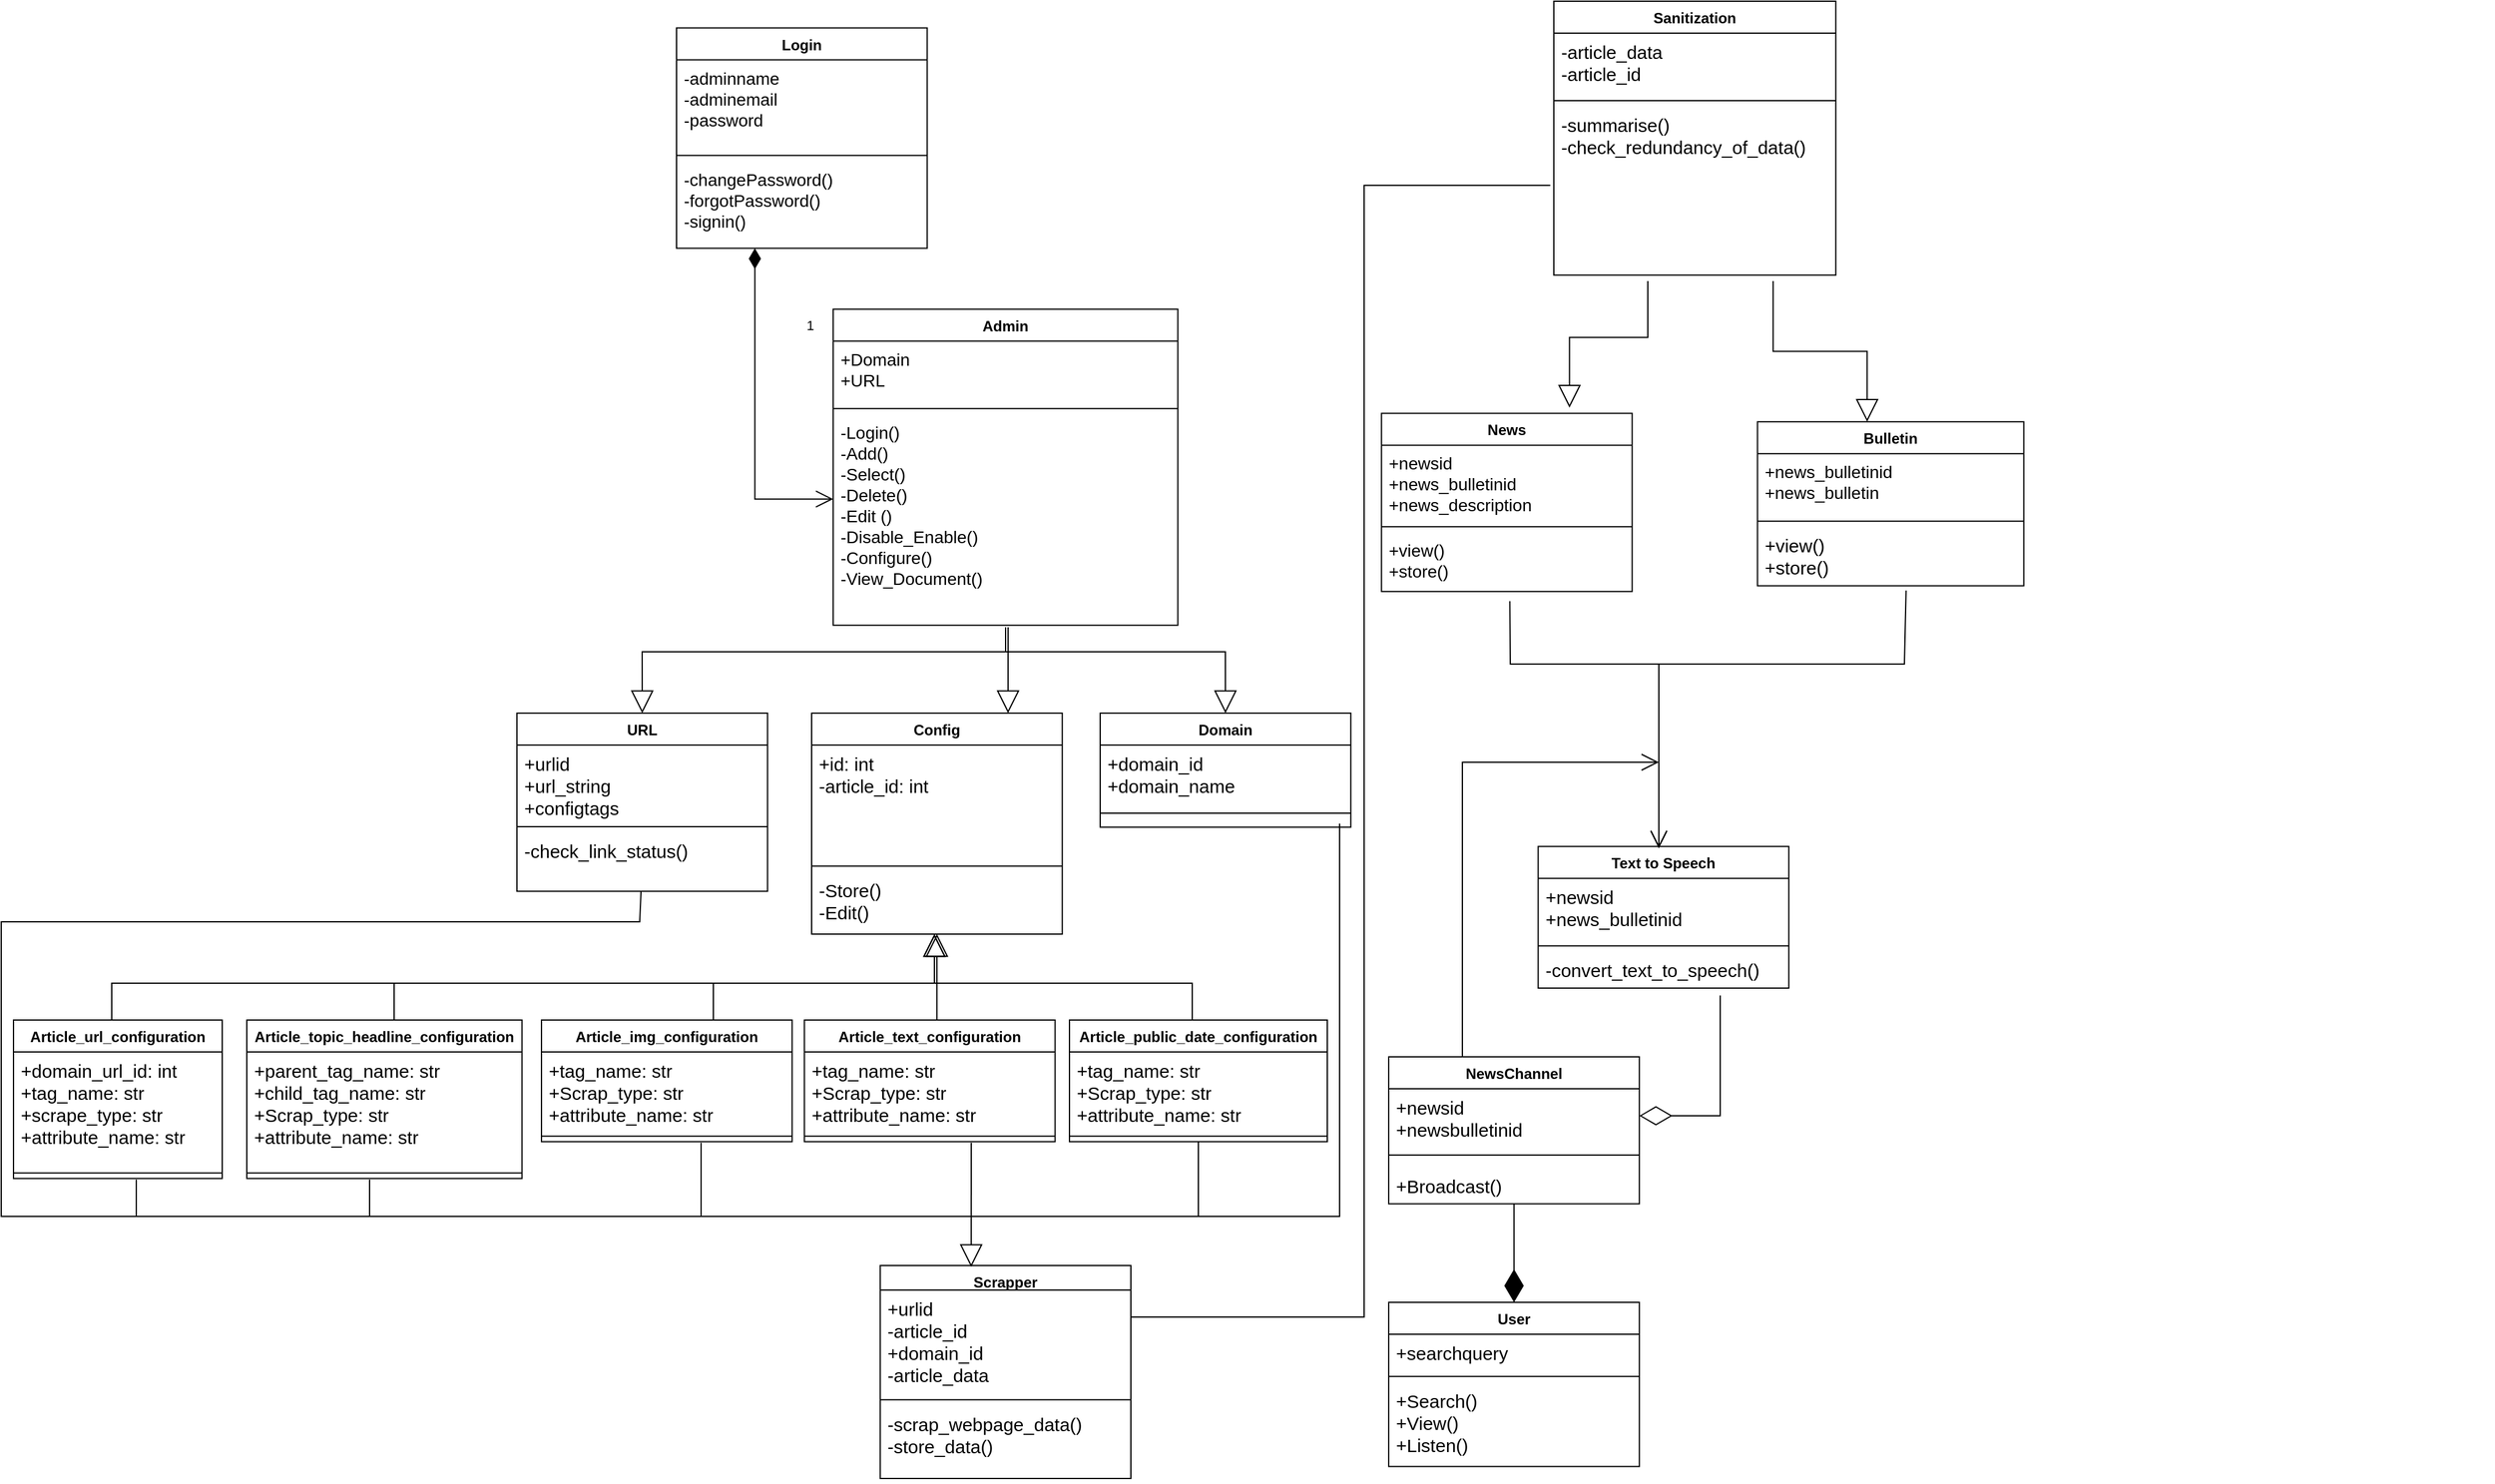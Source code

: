 <mxfile version="16.5.2" type="device" pages="2"><diagram id="SA_GbQfntyjEZErFgDgH" name="Page-1"><mxGraphModel dx="2334" dy="1785" grid="1" gridSize="10" guides="1" tooltips="1" connect="1" arrows="1" fold="1" page="1" pageScale="1" pageWidth="850" pageHeight="1100" math="0" shadow="0"><root><mxCell id="0"/><mxCell id="1" parent="0"/><mxCell id="CepR1fzLhmnUqG2hkPit-2" value="" style="group" parent="1" vertex="1" connectable="0"><mxGeometry x="80" y="-1060" width="1480" height="1193.695" as="geometry"/></mxCell><mxCell id="QA7pC-O9Zkgf1kDEUe0K-13" value="Text to Speech" style="swimlane;fontStyle=1;align=center;verticalAlign=top;childLayout=stackLayout;horizontal=1;startSize=26;horizontalStack=0;resizeParent=1;resizeParentMax=0;resizeLast=0;collapsible=1;marginBottom=0;" parent="CepR1fzLhmnUqG2hkPit-2" vertex="1"><mxGeometry x="701.724" y="688.576" width="204.138" height="115.366" as="geometry"><mxRectangle x="580" y="30" width="120" height="26" as="alternateBounds"/></mxGeometry></mxCell><mxCell id="CepR1fzLhmnUqG2hkPit-1" value="" style="group;fontSize=16;" parent="QA7pC-O9Zkgf1kDEUe0K-13" vertex="1" connectable="0"><mxGeometry y="26" width="204.138" height="89.366" as="geometry"/></mxCell><mxCell id="QA7pC-O9Zkgf1kDEUe0K-14" value="+newsid&#10;+news_bulletinid&#10;" style="text;strokeColor=none;fillColor=none;align=left;verticalAlign=top;spacingLeft=4;spacingRight=4;overflow=hidden;rotatable=0;points=[[0,0.5],[1,0.5]];portConstraint=eastwest;fontSize=15;" parent="CepR1fzLhmnUqG2hkPit-1" vertex="1"><mxGeometry width="204.138" height="50.412" as="geometry"/></mxCell><mxCell id="QA7pC-O9Zkgf1kDEUe0K-15" value="" style="line;strokeWidth=1;fillColor=none;align=left;verticalAlign=middle;spacingTop=-1;spacingLeft=3;spacingRight=3;rotatable=0;labelPosition=right;points=[];portConstraint=eastwest;" parent="CepR1fzLhmnUqG2hkPit-1" vertex="1"><mxGeometry y="50.412" width="204.138" height="9.166" as="geometry"/></mxCell><mxCell id="QA7pC-O9Zkgf1kDEUe0K-16" value="-convert_text_to_speech()" style="text;strokeColor=none;fillColor=none;align=left;verticalAlign=top;spacingLeft=4;spacingRight=4;overflow=hidden;rotatable=0;points=[[0,0.5],[1,0.5]];portConstraint=eastwest;fontSize=15;" parent="CepR1fzLhmnUqG2hkPit-1" vertex="1"><mxGeometry y="59.577" width="204.138" height="29.789" as="geometry"/></mxCell><mxCell id="QA7pC-O9Zkgf1kDEUe0K-22" value="Domain" style="swimlane;fontStyle=1;align=center;verticalAlign=top;childLayout=stackLayout;horizontal=1;startSize=26;horizontalStack=0;resizeParent=1;resizeParentMax=0;resizeLast=0;collapsible=1;marginBottom=0;" parent="CepR1fzLhmnUqG2hkPit-2" vertex="1"><mxGeometry x="345.004" y="580.0" width="204.14" height="92.914" as="geometry"><mxRectangle x="280" y="4" width="100" height="26" as="alternateBounds"/></mxGeometry></mxCell><mxCell id="QA7pC-O9Zkgf1kDEUe0K-23" value="+domain_id&#10;+domain_name" style="text;strokeColor=none;fillColor=none;align=left;verticalAlign=top;spacingLeft=4;spacingRight=4;overflow=hidden;rotatable=0;points=[[0,0.5],[1,0.5]];portConstraint=eastwest;fontSize=15;" parent="QA7pC-O9Zkgf1kDEUe0K-22" vertex="1"><mxGeometry y="26" width="204.14" height="44" as="geometry"/></mxCell><mxCell id="QA7pC-O9Zkgf1kDEUe0K-24" value="" style="line;strokeWidth=1;fillColor=none;align=left;verticalAlign=middle;spacingTop=-1;spacingLeft=3;spacingRight=3;rotatable=0;labelPosition=right;points=[];portConstraint=eastwest;" parent="QA7pC-O9Zkgf1kDEUe0K-22" vertex="1"><mxGeometry y="70" width="204.14" height="22.914" as="geometry"/></mxCell><mxCell id="QA7pC-O9Zkgf1kDEUe0K-26" value="URL" style="swimlane;fontStyle=1;align=center;verticalAlign=top;childLayout=stackLayout;horizontal=1;startSize=26;horizontalStack=0;resizeParent=1;resizeParentMax=0;resizeLast=0;collapsible=1;marginBottom=0;" parent="CepR1fzLhmnUqG2hkPit-2" vertex="1"><mxGeometry x="-129.996" y="580.005" width="204.138" height="145.155" as="geometry"><mxRectangle x="60" y="10" width="60" height="26" as="alternateBounds"/></mxGeometry></mxCell><mxCell id="QA7pC-O9Zkgf1kDEUe0K-27" value="+urlid&#10;+url_string&#10;+configtags" style="text;strokeColor=none;fillColor=none;align=left;verticalAlign=top;spacingLeft=4;spacingRight=4;overflow=hidden;rotatable=0;points=[[0,0.5],[1,0.5]];portConstraint=eastwest;fontSize=15;" parent="QA7pC-O9Zkgf1kDEUe0K-26" vertex="1"><mxGeometry y="26" width="204.138" height="61.869" as="geometry"/></mxCell><mxCell id="QA7pC-O9Zkgf1kDEUe0K-28" value="" style="line;strokeWidth=1;fillColor=none;align=left;verticalAlign=middle;spacingTop=-1;spacingLeft=3;spacingRight=3;rotatable=0;labelPosition=right;points=[];portConstraint=eastwest;" parent="QA7pC-O9Zkgf1kDEUe0K-26" vertex="1"><mxGeometry y="87.869" width="204.138" height="9.166" as="geometry"/></mxCell><mxCell id="QA7pC-O9Zkgf1kDEUe0K-29" value="-check_link_status()" style="text;strokeColor=none;fillColor=none;align=left;verticalAlign=top;spacingLeft=4;spacingRight=4;overflow=hidden;rotatable=0;points=[[0,0.5],[1,0.5]];portConstraint=eastwest;fontSize=15;" parent="QA7pC-O9Zkgf1kDEUe0K-26" vertex="1"><mxGeometry y="97.034" width="204.138" height="48.12" as="geometry"/></mxCell><mxCell id="QA7pC-O9Zkgf1kDEUe0K-51" value="News" style="swimlane;fontStyle=1;align=center;verticalAlign=top;childLayout=stackLayout;horizontal=1;startSize=26;horizontalStack=0;resizeParent=1;resizeParentMax=0;resizeLast=0;collapsible=1;marginBottom=0;" parent="CepR1fzLhmnUqG2hkPit-2" vertex="1"><mxGeometry x="574.138" y="335.695" width="204.138" height="145.155" as="geometry"><mxRectangle x="470" y="-226" width="60" height="26" as="alternateBounds"/></mxGeometry></mxCell><mxCell id="QA7pC-O9Zkgf1kDEUe0K-52" value="+newsid&#10;+news_bulletinid&#10;+news_description&#10;" style="text;strokeColor=none;fillColor=none;align=left;verticalAlign=top;spacingLeft=4;spacingRight=4;overflow=hidden;rotatable=0;points=[[0,0.5],[1,0.5]];portConstraint=eastwest;fontSize=14;" parent="QA7pC-O9Zkgf1kDEUe0K-51" vertex="1"><mxGeometry y="26" width="204.138" height="61.869" as="geometry"/></mxCell><mxCell id="QA7pC-O9Zkgf1kDEUe0K-53" value="" style="line;strokeWidth=1;fillColor=none;align=left;verticalAlign=middle;spacingTop=-1;spacingLeft=3;spacingRight=3;rotatable=0;labelPosition=right;points=[];portConstraint=eastwest;" parent="QA7pC-O9Zkgf1kDEUe0K-51" vertex="1"><mxGeometry y="87.869" width="204.138" height="9.166" as="geometry"/></mxCell><mxCell id="QA7pC-O9Zkgf1kDEUe0K-54" value="+view()&#10;+store()" style="text;strokeColor=none;fillColor=none;align=left;verticalAlign=top;spacingLeft=4;spacingRight=4;overflow=hidden;rotatable=0;points=[[0,0.5],[1,0.5]];portConstraint=eastwest;fontSize=14;" parent="QA7pC-O9Zkgf1kDEUe0K-51" vertex="1"><mxGeometry y="97.034" width="204.138" height="48.12" as="geometry"/></mxCell><mxCell id="QA7pC-O9Zkgf1kDEUe0K-55" value="Bulletin" style="swimlane;fontStyle=1;align=center;verticalAlign=top;childLayout=stackLayout;horizontal=1;startSize=26;horizontalStack=0;resizeParent=1;resizeParentMax=0;resizeLast=0;collapsible=1;marginBottom=0;" parent="CepR1fzLhmnUqG2hkPit-2" vertex="1"><mxGeometry x="880.345" y="342.57" width="216.897" height="133.697" as="geometry"><mxRectangle x="700" y="-240" width="80" height="26" as="alternateBounds"/></mxGeometry></mxCell><mxCell id="QA7pC-O9Zkgf1kDEUe0K-56" value="+news_bulletinid&#10;+news_bulletin" style="text;strokeColor=none;fillColor=none;align=left;verticalAlign=top;spacingLeft=4;spacingRight=4;overflow=hidden;rotatable=0;points=[[0,0.5],[1,0.5]];portConstraint=eastwest;fontSize=14;" parent="QA7pC-O9Zkgf1kDEUe0K-55" vertex="1"><mxGeometry y="26" width="216.897" height="50.412" as="geometry"/></mxCell><mxCell id="QA7pC-O9Zkgf1kDEUe0K-57" value="" style="line;strokeWidth=1;fillColor=none;align=left;verticalAlign=middle;spacingTop=-1;spacingLeft=3;spacingRight=3;rotatable=0;labelPosition=right;points=[];portConstraint=eastwest;" parent="QA7pC-O9Zkgf1kDEUe0K-55" vertex="1"><mxGeometry y="76.412" width="216.897" height="9.166" as="geometry"/></mxCell><mxCell id="QA7pC-O9Zkgf1kDEUe0K-58" value="+view()&#10;+store()" style="text;strokeColor=none;fillColor=none;align=left;verticalAlign=top;spacingLeft=4;spacingRight=4;overflow=hidden;rotatable=0;points=[[0,0.5],[1,0.5]];portConstraint=eastwest;fontSize=15;" parent="QA7pC-O9Zkgf1kDEUe0K-55" vertex="1"><mxGeometry y="85.577" width="216.897" height="48.12" as="geometry"/></mxCell><mxCell id="QA7pC-O9Zkgf1kDEUe0K-73" value="Login" style="swimlane;fontStyle=1;align=center;verticalAlign=top;childLayout=stackLayout;horizontal=1;startSize=26;horizontalStack=0;resizeParent=1;resizeParentMax=0;resizeLast=0;collapsible=1;marginBottom=0;" parent="CepR1fzLhmnUqG2hkPit-2" vertex="1"><mxGeometry y="21.769" width="204.138" height="179.526" as="geometry"><mxRectangle x="50" y="-360" width="70" height="26" as="alternateBounds"/></mxGeometry></mxCell><mxCell id="QA7pC-O9Zkgf1kDEUe0K-74" value="-adminname&#10;-adminemail&#10;-password" style="text;strokeColor=none;fillColor=none;align=left;verticalAlign=top;spacingLeft=4;spacingRight=4;overflow=hidden;rotatable=0;points=[[0,0.5],[1,0.5]];portConstraint=eastwest;fontSize=14;" parent="QA7pC-O9Zkgf1kDEUe0K-73" vertex="1"><mxGeometry y="26" width="204.138" height="73.326" as="geometry"/></mxCell><mxCell id="QA7pC-O9Zkgf1kDEUe0K-75" value="" style="line;strokeWidth=1;fillColor=none;align=left;verticalAlign=middle;spacingTop=-1;spacingLeft=3;spacingRight=3;rotatable=0;labelPosition=right;points=[];portConstraint=eastwest;" parent="QA7pC-O9Zkgf1kDEUe0K-73" vertex="1"><mxGeometry y="99.326" width="204.138" height="9.166" as="geometry"/></mxCell><mxCell id="QA7pC-O9Zkgf1kDEUe0K-76" value="-changePassword()&#10;-forgotPassword()&#10;-signin()" style="text;strokeColor=none;fillColor=none;align=left;verticalAlign=top;spacingLeft=4;spacingRight=4;overflow=hidden;rotatable=0;points=[[0,0.5],[1,0.5]];portConstraint=eastwest;fontSize=14;" parent="QA7pC-O9Zkgf1kDEUe0K-73" vertex="1"><mxGeometry y="108.492" width="204.138" height="71.034" as="geometry"/></mxCell><mxCell id="QA7pC-O9Zkgf1kDEUe0K-87" value="Sanitization" style="swimlane;fontStyle=1;align=center;verticalAlign=top;childLayout=stackLayout;horizontal=1;startSize=26;horizontalStack=0;resizeParent=1;resizeParentMax=0;resizeLast=0;collapsible=1;marginBottom=0;" parent="CepR1fzLhmnUqG2hkPit-2" vertex="1"><mxGeometry x="714.483" width="229.655" height="223.063" as="geometry"/></mxCell><mxCell id="QA7pC-O9Zkgf1kDEUe0K-88" value="-article_data&#10;-article_id" style="text;strokeColor=none;fillColor=none;align=left;verticalAlign=top;spacingLeft=4;spacingRight=4;overflow=hidden;rotatable=0;points=[[0,0.5],[1,0.5]];portConstraint=eastwest;fontSize=15;" parent="QA7pC-O9Zkgf1kDEUe0K-87" vertex="1"><mxGeometry y="26" width="229.655" height="50.412" as="geometry"/></mxCell><mxCell id="QA7pC-O9Zkgf1kDEUe0K-89" value="" style="line;strokeWidth=1;fillColor=none;align=left;verticalAlign=middle;spacingTop=-1;spacingLeft=3;spacingRight=3;rotatable=0;labelPosition=right;points=[];portConstraint=eastwest;" parent="QA7pC-O9Zkgf1kDEUe0K-87" vertex="1"><mxGeometry y="76.412" width="229.655" height="9.166" as="geometry"/></mxCell><mxCell id="QA7pC-O9Zkgf1kDEUe0K-90" value="-summarise()&#10;-check_redundancy_of_data()&#10;&#10;" style="text;strokeColor=none;fillColor=none;align=left;verticalAlign=top;spacingLeft=4;spacingRight=4;overflow=hidden;rotatable=0;points=[[0,0.5],[1,0.5]];portConstraint=eastwest;fontSize=15;" parent="QA7pC-O9Zkgf1kDEUe0K-87" vertex="1"><mxGeometry y="85.577" width="229.655" height="137.486" as="geometry"/></mxCell><mxCell id="QA7pC-O9Zkgf1kDEUe0K-92" value="Admin" style="swimlane;fontStyle=1;align=center;verticalAlign=top;childLayout=stackLayout;horizontal=1;startSize=26;horizontalStack=0;resizeParent=1;resizeParentMax=0;resizeLast=0;collapsible=1;marginBottom=0;" parent="CepR1fzLhmnUqG2hkPit-2" vertex="1"><mxGeometry x="127.586" y="250.912" width="280.69" height="257.435" as="geometry"><mxRectangle x="170" y="-280" width="70" height="26" as="alternateBounds"/></mxGeometry></mxCell><mxCell id="QA7pC-O9Zkgf1kDEUe0K-93" value="+Domain&#10;+URL" style="text;strokeColor=none;fillColor=none;align=left;verticalAlign=top;spacingLeft=4;spacingRight=4;overflow=hidden;rotatable=0;points=[[0,0.5],[1,0.5]];portConstraint=eastwest;fontSize=14;" parent="QA7pC-O9Zkgf1kDEUe0K-92" vertex="1"><mxGeometry y="26" width="280.69" height="50.412" as="geometry"/></mxCell><mxCell id="QA7pC-O9Zkgf1kDEUe0K-94" value="" style="line;strokeWidth=1;fillColor=none;align=left;verticalAlign=middle;spacingTop=-1;spacingLeft=3;spacingRight=3;rotatable=0;labelPosition=right;points=[];portConstraint=eastwest;" parent="QA7pC-O9Zkgf1kDEUe0K-92" vertex="1"><mxGeometry y="76.412" width="280.69" height="9.166" as="geometry"/></mxCell><mxCell id="QA7pC-O9Zkgf1kDEUe0K-95" value="-Login()&#10;-Add()&#10;-Select()&#10;-Delete()&#10;-Edit ()&#10;-Disable_Enable()&#10;-Configure()&#10;-View_Document()&#10;&#10;" style="text;strokeColor=none;fillColor=none;align=left;verticalAlign=top;spacingLeft=4;spacingRight=4;overflow=hidden;rotatable=0;points=[[0,0.5],[1,0.5]];portConstraint=eastwest;fontSize=14;" parent="QA7pC-O9Zkgf1kDEUe0K-92" vertex="1"><mxGeometry y="85.577" width="280.69" height="171.858" as="geometry"/></mxCell><mxCell id="QA7pC-O9Zkgf1kDEUe0K-96" value="1" style="endArrow=open;html=1;endSize=12;startArrow=diamondThin;startSize=14;startFill=1;edgeStyle=orthogonalEdgeStyle;align=left;verticalAlign=bottom;rounded=0;" parent="CepR1fzLhmnUqG2hkPit-2" source="QA7pC-O9Zkgf1kDEUe0K-76" target="QA7pC-O9Zkgf1kDEUe0K-95" edge="1"><mxGeometry x="-0.467" y="40" relative="1" as="geometry"><mxPoint x="25.517" y="239.455" as="sourcePoint"/><mxPoint x="229.655" y="239.455" as="targetPoint"/><Array as="points"><mxPoint x="63.793" y="405.584"/></Array><mxPoint as="offset"/></mxGeometry></mxCell><mxCell id="QA7pC-O9Zkgf1kDEUe0K-101" value="" style="endArrow=block;endSize=16;endFill=0;html=1;rounded=0;" parent="CepR1fzLhmnUqG2hkPit-2" target="QA7pC-O9Zkgf1kDEUe0K-22" edge="1"><mxGeometry width="160" relative="1" as="geometry"><mxPoint x="268" y="510" as="sourcePoint"/><mxPoint x="382.759" y="594.627" as="targetPoint"/><Array as="points"><mxPoint x="268" y="530"/><mxPoint x="447" y="530"/></Array></mxGeometry></mxCell><mxCell id="QA7pC-O9Zkgf1kDEUe0K-102" value="" style="endArrow=block;endSize=16;endFill=0;html=1;rounded=0;entryX=0.5;entryY=0;entryDx=0;entryDy=0;" parent="CepR1fzLhmnUqG2hkPit-2" target="QA7pC-O9Zkgf1kDEUe0K-26" edge="1"><mxGeometry x="0.256" y="-16" width="160" relative="1" as="geometry"><mxPoint x="268" y="510" as="sourcePoint"/><mxPoint x="153.103" y="560.256" as="targetPoint"/><mxPoint as="offset"/><Array as="points"><mxPoint x="268" y="530"/><mxPoint x="-28" y="530"/></Array></mxGeometry></mxCell><mxCell id="QA7pC-O9Zkgf1kDEUe0K-112" value="" style="endArrow=block;endSize=16;endFill=0;html=1;rounded=0;" parent="CepR1fzLhmnUqG2hkPit-2" edge="1"><mxGeometry x="-0.632" y="-68" width="160" relative="1" as="geometry"><mxPoint x="893.103" y="227.998" as="sourcePoint"/><mxPoint x="969.655" y="342.57" as="targetPoint"/><Array as="points"><mxPoint x="893.103" y="285.284"/><mxPoint x="969.655" y="285.284"/></Array><mxPoint as="offset"/></mxGeometry></mxCell><mxCell id="QA7pC-O9Zkgf1kDEUe0K-114" value="" style="endArrow=block;endSize=16;endFill=0;html=1;rounded=0;" parent="CepR1fzLhmnUqG2hkPit-2" edge="1"><mxGeometry x="-0.632" y="-68" width="160" relative="1" as="geometry"><mxPoint x="791.034" y="227.998" as="sourcePoint"/><mxPoint x="727.241" y="331.112" as="targetPoint"/><Array as="points"><mxPoint x="791.034" y="273.826"/><mxPoint x="727.241" y="273.826"/></Array><mxPoint as="offset"/></mxGeometry></mxCell><mxCell id="QA7pC-O9Zkgf1kDEUe0K-130" value="" style="endArrow=none;html=1;edgeStyle=orthogonalEdgeStyle;rounded=0;exitX=1;exitY=0.5;exitDx=0;exitDy=0;" parent="CepR1fzLhmnUqG2hkPit-2" source="QA7pC-O9Zkgf1kDEUe0K-64" edge="1"><mxGeometry relative="1" as="geometry"><mxPoint x="424.13" y="1118.43" as="sourcePoint"/><mxPoint x="711.613" y="149.996" as="targetPoint"/><Array as="points"><mxPoint x="560" y="1072"/><mxPoint x="560" y="150"/></Array></mxGeometry></mxCell><mxCell id="QA7pC-O9Zkgf1kDEUe0K-63" value="Scrapper" style="swimlane;fontStyle=1;align=center;verticalAlign=top;childLayout=stackLayout;horizontal=1;startSize=20;horizontalStack=0;resizeParent=1;resizeParentMax=0;resizeLast=0;collapsible=1;marginBottom=0;" parent="CepR1fzLhmnUqG2hkPit-2" vertex="1"><mxGeometry x="165.867" y="1029.999" width="204.138" height="173.526" as="geometry"><mxRectangle x="260" y="-360" width="80" height="26" as="alternateBounds"/></mxGeometry></mxCell><mxCell id="QA7pC-O9Zkgf1kDEUe0K-64" value="+urlid&#10;-article_id&#10;+domain_id&#10;-article_data" style="text;strokeColor=none;fillColor=none;align=left;verticalAlign=top;spacingLeft=4;spacingRight=4;overflow=hidden;rotatable=0;points=[[0,0.5],[1,0.5]];portConstraint=eastwest;fontSize=15;" parent="QA7pC-O9Zkgf1kDEUe0K-63" vertex="1"><mxGeometry y="20" width="204.138" height="84.783" as="geometry"/></mxCell><mxCell id="QA7pC-O9Zkgf1kDEUe0K-65" value="" style="line;strokeWidth=1;fillColor=none;align=left;verticalAlign=middle;spacingTop=-1;spacingLeft=3;spacingRight=3;rotatable=0;labelPosition=right;points=[];portConstraint=eastwest;" parent="QA7pC-O9Zkgf1kDEUe0K-63" vertex="1"><mxGeometry y="104.783" width="204.138" height="9.166" as="geometry"/></mxCell><mxCell id="QA7pC-O9Zkgf1kDEUe0K-66" value="-scrap_webpage_data()&#10;-store_data()" style="text;strokeColor=none;fillColor=none;align=left;verticalAlign=top;spacingLeft=4;spacingRight=4;overflow=hidden;rotatable=0;points=[[0,0.5],[1,0.5]];portConstraint=eastwest;fontSize=15;" parent="QA7pC-O9Zkgf1kDEUe0K-63" vertex="1"><mxGeometry y="113.949" width="204.138" height="59.577" as="geometry"/></mxCell><mxCell id="-rmAFJYwkGATqmvtNfsr-1" value="NewsChannel" style="swimlane;fontStyle=1;align=center;verticalAlign=top;childLayout=stackLayout;horizontal=1;startSize=26;horizontalStack=0;resizeParent=1;resizeParentMax=0;resizeLast=0;collapsible=1;marginBottom=0;" parent="CepR1fzLhmnUqG2hkPit-2" vertex="1"><mxGeometry x="580" y="860" width="204.14" height="119.789" as="geometry"><mxRectangle x="280" y="4" width="100" height="26" as="alternateBounds"/></mxGeometry></mxCell><mxCell id="-rmAFJYwkGATqmvtNfsr-2" value="+newsid&#10;+newsbulletinid" style="text;strokeColor=none;fillColor=none;align=left;verticalAlign=top;spacingLeft=4;spacingRight=4;overflow=hidden;rotatable=0;points=[[0,0.5],[1,0.5]];portConstraint=eastwest;fontSize=15;" parent="-rmAFJYwkGATqmvtNfsr-1" vertex="1"><mxGeometry y="26" width="204.14" height="44" as="geometry"/></mxCell><mxCell id="-rmAFJYwkGATqmvtNfsr-3" value="" style="line;strokeWidth=1;fillColor=none;align=left;verticalAlign=middle;spacingTop=-1;spacingLeft=3;spacingRight=3;rotatable=0;labelPosition=right;points=[];portConstraint=eastwest;" parent="-rmAFJYwkGATqmvtNfsr-1" vertex="1"><mxGeometry y="70" width="204.14" height="20" as="geometry"/></mxCell><mxCell id="QA7pC-O9Zkgf1kDEUe0K-37" value="+Broadcast()" style="text;strokeColor=none;fillColor=none;align=left;verticalAlign=top;spacingLeft=4;spacingRight=4;overflow=hidden;rotatable=0;points=[[0,0.5],[1,0.5]];portConstraint=eastwest;fontSize=15;" parent="-rmAFJYwkGATqmvtNfsr-1" vertex="1"><mxGeometry y="90" width="204.14" height="29.789" as="geometry"/></mxCell><mxCell id="QA7pC-O9Zkgf1kDEUe0K-30" value="User" style="swimlane;fontStyle=1;align=center;verticalAlign=top;childLayout=stackLayout;horizontal=1;startSize=26;horizontalStack=0;resizeParent=1;resizeParentMax=0;resizeLast=0;collapsible=1;marginBottom=0;" parent="CepR1fzLhmnUqG2hkPit-2" vertex="1"><mxGeometry x="580.005" y="1059.998" width="204.138" height="133.697" as="geometry"><mxRectangle x="520" y="266" width="60" height="26" as="alternateBounds"/></mxGeometry></mxCell><mxCell id="QA7pC-O9Zkgf1kDEUe0K-31" value="+searchquery" style="text;strokeColor=none;fillColor=none;align=left;verticalAlign=top;spacingLeft=4;spacingRight=4;overflow=hidden;rotatable=0;points=[[0,0.5],[1,0.5]];portConstraint=eastwest;fontSize=15;" parent="QA7pC-O9Zkgf1kDEUe0K-30" vertex="1"><mxGeometry y="26" width="204.138" height="29.789" as="geometry"/></mxCell><mxCell id="QA7pC-O9Zkgf1kDEUe0K-32" value="" style="line;strokeWidth=1;fillColor=none;align=left;verticalAlign=middle;spacingTop=-1;spacingLeft=3;spacingRight=3;rotatable=0;labelPosition=right;points=[];portConstraint=eastwest;" parent="QA7pC-O9Zkgf1kDEUe0K-30" vertex="1"><mxGeometry y="55.789" width="204.138" height="9.166" as="geometry"/></mxCell><mxCell id="QA7pC-O9Zkgf1kDEUe0K-33" value="+Search()&#10;+View()&#10;+Listen()" style="text;strokeColor=none;fillColor=none;align=left;verticalAlign=top;spacingLeft=4;spacingRight=4;overflow=hidden;rotatable=0;points=[[0,0.5],[1,0.5]];portConstraint=eastwest;fontSize=15;" parent="QA7pC-O9Zkgf1kDEUe0K-30" vertex="1"><mxGeometry y="64.954" width="204.138" height="68.743" as="geometry"/></mxCell><mxCell id="aP6Zohs5I6QourNSKtaQ-1" value="" style="endArrow=diamondThin;endFill=1;endSize=24;html=1;rounded=0;entryX=0.5;entryY=0;entryDx=0;entryDy=0;" parent="CepR1fzLhmnUqG2hkPit-2" source="QA7pC-O9Zkgf1kDEUe0K-37" target="QA7pC-O9Zkgf1kDEUe0K-30" edge="1"><mxGeometry width="160" relative="1" as="geometry"><mxPoint x="520" y="930" as="sourcePoint"/><mxPoint x="680" y="930" as="targetPoint"/></mxGeometry></mxCell><mxCell id="aP6Zohs5I6QourNSKtaQ-2" value="" style="endArrow=diamondThin;endFill=0;endSize=24;html=1;rounded=0;entryX=1;entryY=0.5;entryDx=0;entryDy=0;" parent="CepR1fzLhmnUqG2hkPit-2" target="-rmAFJYwkGATqmvtNfsr-2" edge="1"><mxGeometry width="160" relative="1" as="geometry"><mxPoint x="850" y="810" as="sourcePoint"/><mxPoint x="1010" y="850" as="targetPoint"/><Array as="points"><mxPoint x="850" y="908"/></Array></mxGeometry></mxCell><mxCell id="aP6Zohs5I6QourNSKtaQ-6" value="" style="endArrow=open;endFill=1;endSize=12;html=1;rounded=0;exitX=0.512;exitY=1.163;exitDx=0;exitDy=0;exitPerimeter=0;" parent="CepR1fzLhmnUqG2hkPit-2" source="QA7pC-O9Zkgf1kDEUe0K-54" edge="1"><mxGeometry width="160" relative="1" as="geometry"><mxPoint x="650" y="510" as="sourcePoint"/><mxPoint x="800" y="690" as="targetPoint"/><Array as="points"><mxPoint x="679" y="540"/><mxPoint x="800" y="540"/></Array></mxGeometry></mxCell><mxCell id="aP6Zohs5I6QourNSKtaQ-7" value="" style="endArrow=open;endFill=1;endSize=12;html=1;rounded=0;exitX=0.558;exitY=1.081;exitDx=0;exitDy=0;exitPerimeter=0;" parent="CepR1fzLhmnUqG2hkPit-2" source="QA7pC-O9Zkgf1kDEUe0K-58" edge="1"><mxGeometry width="160" relative="1" as="geometry"><mxPoint x="970" y="508.35" as="sourcePoint"/><mxPoint x="800" y="690" as="targetPoint"/><Array as="points"><mxPoint x="1000" y="540"/><mxPoint x="800" y="540"/></Array></mxGeometry></mxCell><mxCell id="LprRkWWPVbAuRnueznoc-1" value="Config" style="swimlane;fontStyle=1;align=center;verticalAlign=top;childLayout=stackLayout;horizontal=1;startSize=26;horizontalStack=0;resizeParent=1;resizeParentMax=0;resizeLast=0;collapsible=1;marginBottom=0;" parent="CepR1fzLhmnUqG2hkPit-2" vertex="1"><mxGeometry x="110.004" y="580.005" width="204.14" height="179.996" as="geometry"><mxRectangle x="60" y="10" width="60" height="26" as="alternateBounds"/></mxGeometry></mxCell><mxCell id="LprRkWWPVbAuRnueznoc-2" value="+id: int&#10;-article_id: int&#10;" style="text;strokeColor=none;fillColor=none;align=left;verticalAlign=top;spacingLeft=4;spacingRight=4;overflow=hidden;rotatable=0;points=[[0,0.5],[1,0.5]];portConstraint=eastwest;fontSize=15;" parent="LprRkWWPVbAuRnueznoc-1" vertex="1"><mxGeometry y="26" width="204.14" height="94" as="geometry"/></mxCell><mxCell id="LprRkWWPVbAuRnueznoc-3" value="" style="line;strokeWidth=1;fillColor=none;align=left;verticalAlign=middle;spacingTop=-1;spacingLeft=3;spacingRight=3;rotatable=0;labelPosition=right;points=[];portConstraint=eastwest;" parent="LprRkWWPVbAuRnueznoc-1" vertex="1"><mxGeometry y="120" width="204.14" height="9.166" as="geometry"/></mxCell><mxCell id="LprRkWWPVbAuRnueznoc-4" value="-Store()&#10;-Edit()" style="text;strokeColor=none;fillColor=none;align=left;verticalAlign=top;spacingLeft=4;spacingRight=4;overflow=hidden;rotatable=0;points=[[0,0.5],[1,0.5]];portConstraint=eastwest;fontSize=15;" parent="LprRkWWPVbAuRnueznoc-1" vertex="1"><mxGeometry y="129.166" width="204.14" height="50.83" as="geometry"/></mxCell><mxCell id="LprRkWWPVbAuRnueznoc-6" value="" style="endArrow=block;endSize=16;endFill=0;html=1;rounded=0;" parent="CepR1fzLhmnUqG2hkPit-2" edge="1"><mxGeometry x="0.256" y="-16" width="160" relative="1" as="geometry"><mxPoint x="270" y="510" as="sourcePoint"/><mxPoint x="270" y="580" as="targetPoint"/><mxPoint as="offset"/><Array as="points"/></mxGeometry></mxCell><mxCell id="LprRkWWPVbAuRnueznoc-16" value="" style="endArrow=block;endSize=16;endFill=0;html=1;rounded=0;exitX=0.5;exitY=0;exitDx=0;exitDy=0;" parent="CepR1fzLhmnUqG2hkPit-2" target="LprRkWWPVbAuRnueznoc-4" edge="1"><mxGeometry x="0.256" y="-16" width="160" relative="1" as="geometry"><mxPoint x="212.07" y="830" as="sourcePoint"/><mxPoint x="170" y="970" as="targetPoint"/><mxPoint as="offset"/><Array as="points"/></mxGeometry></mxCell><mxCell id="LprRkWWPVbAuRnueznoc-24" value="" style="endArrow=block;endSize=16;endFill=0;html=1;rounded=0;entryX=0.363;entryY=0.007;entryDx=0;entryDy=0;entryPerimeter=0;" parent="CepR1fzLhmnUqG2hkPit-2" target="QA7pC-O9Zkgf1kDEUe0K-63" edge="1"><mxGeometry x="0.256" y="-16" width="160" relative="1" as="geometry"><mxPoint x="240" y="930" as="sourcePoint"/><mxPoint x="240" y="1010" as="targetPoint"/><mxPoint as="offset"/><Array as="points"/></mxGeometry></mxCell><mxCell id="LprRkWWPVbAuRnueznoc-23" value="" style="endArrow=none;html=1;rounded=0;fontSize=15;" parent="CepR1fzLhmnUqG2hkPit-2" edge="1"><mxGeometry relative="1" as="geometry"><mxPoint x="240" y="990" as="sourcePoint"/><mxPoint x="20" y="930" as="targetPoint"/><Array as="points"><mxPoint x="20" y="990"/></Array></mxGeometry></mxCell><mxCell id="LprRkWWPVbAuRnueznoc-25" value="" style="endArrow=none;html=1;rounded=0;fontSize=15;entryX=0.5;entryY=1;entryDx=0;entryDy=0;" parent="CepR1fzLhmnUqG2hkPit-2" target="_vVOXHOF-jejZLNBKErB-9" edge="1"><mxGeometry relative="1" as="geometry"><mxPoint x="240" y="990" as="sourcePoint"/><mxPoint x="420" y="890" as="targetPoint"/><Array as="points"><mxPoint x="425" y="990"/></Array></mxGeometry></mxCell><mxCell id="LprRkWWPVbAuRnueznoc-26" value="" style="endArrow=none;html=1;rounded=0;fontSize=15;" parent="CepR1fzLhmnUqG2hkPit-2" edge="1"><mxGeometry relative="1" as="geometry"><mxPoint x="420" y="990" as="sourcePoint"/><mxPoint x="540" y="670" as="targetPoint"/><Array as="points"><mxPoint x="540" y="990"/></Array></mxGeometry></mxCell><mxCell id="_vVOXHOF-jejZLNBKErB-1" value="Article_img_configuration" style="swimlane;fontStyle=1;align=center;verticalAlign=top;childLayout=stackLayout;horizontal=1;startSize=26;horizontalStack=0;resizeParent=1;resizeParentMax=0;resizeLast=0;collapsible=1;marginBottom=0;" parent="CepR1fzLhmnUqG2hkPit-2" vertex="1"><mxGeometry x="-110" y="830" width="204.14" height="99.166" as="geometry"><mxRectangle x="60" y="10" width="60" height="26" as="alternateBounds"/></mxGeometry></mxCell><mxCell id="_vVOXHOF-jejZLNBKErB-2" value="+tag_name: str&#10;+Scrap_type: str&#10;+attribute_name: str" style="text;strokeColor=none;fillColor=none;align=left;verticalAlign=top;spacingLeft=4;spacingRight=4;overflow=hidden;rotatable=0;points=[[0,0.5],[1,0.5]];portConstraint=eastwest;fontSize=15;" parent="_vVOXHOF-jejZLNBKErB-1" vertex="1"><mxGeometry y="26" width="204.14" height="64" as="geometry"/></mxCell><mxCell id="_vVOXHOF-jejZLNBKErB-3" value="" style="line;strokeWidth=1;fillColor=none;align=left;verticalAlign=middle;spacingTop=-1;spacingLeft=3;spacingRight=3;rotatable=0;labelPosition=right;points=[];portConstraint=eastwest;" parent="_vVOXHOF-jejZLNBKErB-1" vertex="1"><mxGeometry y="90" width="204.14" height="9.166" as="geometry"/></mxCell><mxCell id="_vVOXHOF-jejZLNBKErB-6" value="Article_text_configuration" style="swimlane;fontStyle=1;align=center;verticalAlign=top;childLayout=stackLayout;horizontal=1;startSize=26;horizontalStack=0;resizeParent=1;resizeParentMax=0;resizeLast=0;collapsible=1;marginBottom=0;" parent="CepR1fzLhmnUqG2hkPit-2" vertex="1"><mxGeometry x="104.14" y="830" width="204.14" height="99.166" as="geometry"><mxRectangle x="60" y="10" width="60" height="26" as="alternateBounds"/></mxGeometry></mxCell><mxCell id="_vVOXHOF-jejZLNBKErB-7" value="+tag_name: str&#10;+Scrap_type: str&#10;+attribute_name: str" style="text;strokeColor=none;fillColor=none;align=left;verticalAlign=top;spacingLeft=4;spacingRight=4;overflow=hidden;rotatable=0;points=[[0,0.5],[1,0.5]];portConstraint=eastwest;fontSize=15;" parent="_vVOXHOF-jejZLNBKErB-6" vertex="1"><mxGeometry y="26" width="204.14" height="64" as="geometry"/></mxCell><mxCell id="_vVOXHOF-jejZLNBKErB-8" value="" style="line;strokeWidth=1;fillColor=none;align=left;verticalAlign=middle;spacingTop=-1;spacingLeft=3;spacingRight=3;rotatable=0;labelPosition=right;points=[];portConstraint=eastwest;" parent="_vVOXHOF-jejZLNBKErB-6" vertex="1"><mxGeometry y="90" width="204.14" height="9.166" as="geometry"/></mxCell><mxCell id="_vVOXHOF-jejZLNBKErB-9" value="Article_public_date_configuration" style="swimlane;fontStyle=1;align=center;verticalAlign=top;childLayout=stackLayout;horizontal=1;startSize=26;horizontalStack=0;resizeParent=1;resizeParentMax=0;resizeLast=0;collapsible=1;marginBottom=0;" parent="CepR1fzLhmnUqG2hkPit-2" vertex="1"><mxGeometry x="320" y="830" width="210" height="99.166" as="geometry"><mxRectangle x="60" y="10" width="60" height="26" as="alternateBounds"/></mxGeometry></mxCell><mxCell id="_vVOXHOF-jejZLNBKErB-10" value="+tag_name: str&#10;+Scrap_type: str&#10;+attribute_name: str" style="text;strokeColor=none;fillColor=none;align=left;verticalAlign=top;spacingLeft=4;spacingRight=4;overflow=hidden;rotatable=0;points=[[0,0.5],[1,0.5]];portConstraint=eastwest;fontSize=15;" parent="_vVOXHOF-jejZLNBKErB-9" vertex="1"><mxGeometry y="26" width="210" height="64" as="geometry"/></mxCell><mxCell id="_vVOXHOF-jejZLNBKErB-11" value="" style="line;strokeWidth=1;fillColor=none;align=left;verticalAlign=middle;spacingTop=-1;spacingLeft=3;spacingRight=3;rotatable=0;labelPosition=right;points=[];portConstraint=eastwest;" parent="_vVOXHOF-jejZLNBKErB-9" vertex="1"><mxGeometry y="90" width="210" height="9.166" as="geometry"/></mxCell><mxCell id="aP6Zohs5I6QourNSKtaQ-8" value="" style="endArrow=open;endFill=1;endSize=12;html=1;rounded=0;" parent="1" edge="1"><mxGeometry width="160" relative="1" as="geometry"><mxPoint x="720" y="-200" as="sourcePoint"/><mxPoint x="880" y="-440" as="targetPoint"/><Array as="points"><mxPoint x="720" y="-440"/></Array></mxGeometry></mxCell><mxCell id="LprRkWWPVbAuRnueznoc-18" value="" style="endArrow=block;endSize=16;endFill=0;html=1;rounded=0;" parent="1" edge="1"><mxGeometry x="0.256" y="-16" width="160" relative="1" as="geometry"><mxPoint x="500" y="-230" as="sourcePoint"/><mxPoint x="290" y="-300" as="targetPoint"/><mxPoint as="offset"/><Array as="points"><mxPoint x="500" y="-260"/><mxPoint x="290" y="-260"/></Array></mxGeometry></mxCell><mxCell id="LprRkWWPVbAuRnueznoc-21" value="" style="endArrow=block;endSize=16;endFill=0;html=1;rounded=0;" parent="1" edge="1"><mxGeometry x="0.256" y="-16" width="160" relative="1" as="geometry"><mxPoint x="110" y="-230" as="sourcePoint"/><mxPoint x="290" y="-300" as="targetPoint"/><mxPoint as="offset"/><Array as="points"><mxPoint x="110" y="-260"/><mxPoint x="290" y="-260"/></Array></mxGeometry></mxCell><mxCell id="ydq44VdkChKCac0KEvPz-1" value="Article_topic_headline_configuration" style="swimlane;fontStyle=1;align=center;verticalAlign=top;childLayout=stackLayout;horizontal=1;startSize=26;horizontalStack=0;resizeParent=1;resizeParentMax=0;resizeLast=0;collapsible=1;marginBottom=0;" parent="1" vertex="1"><mxGeometry x="-270" y="-230" width="224.14" height="129.166" as="geometry"><mxRectangle x="60" y="10" width="60" height="26" as="alternateBounds"/></mxGeometry></mxCell><mxCell id="ydq44VdkChKCac0KEvPz-2" value="+parent_tag_name: str&#10;+child_tag_name: str&#10;+Scrap_type: str&#10;+attribute_name: str" style="text;strokeColor=none;fillColor=none;align=left;verticalAlign=top;spacingLeft=4;spacingRight=4;overflow=hidden;rotatable=0;points=[[0,0.5],[1,0.5]];portConstraint=eastwest;fontSize=15;" parent="ydq44VdkChKCac0KEvPz-1" vertex="1"><mxGeometry y="26" width="224.14" height="94" as="geometry"/></mxCell><mxCell id="ydq44VdkChKCac0KEvPz-5" value="" style="endArrow=none;html=1;rounded=0;" parent="ydq44VdkChKCac0KEvPz-1" edge="1"><mxGeometry width="50" height="50" relative="1" as="geometry"><mxPoint x="100" y="130" as="sourcePoint"/><mxPoint x="370" y="110" as="targetPoint"/><Array as="points"><mxPoint x="100" y="160"/><mxPoint x="370" y="160"/></Array></mxGeometry></mxCell><mxCell id="ydq44VdkChKCac0KEvPz-3" value="" style="line;strokeWidth=1;fillColor=none;align=left;verticalAlign=middle;spacingTop=-1;spacingLeft=3;spacingRight=3;rotatable=0;labelPosition=right;points=[];portConstraint=eastwest;" parent="ydq44VdkChKCac0KEvPz-1" vertex="1"><mxGeometry y="120" width="224.14" height="9.166" as="geometry"/></mxCell><mxCell id="ydq44VdkChKCac0KEvPz-4" value="" style="endArrow=none;html=1;rounded=0;" parent="1" edge="1"><mxGeometry width="50" height="50" relative="1" as="geometry"><mxPoint x="-150" y="-230" as="sourcePoint"/><mxPoint x="110" y="-260" as="targetPoint"/><Array as="points"><mxPoint x="-150" y="-260"/></Array></mxGeometry></mxCell><mxCell id="ydq44VdkChKCac0KEvPz-8" value="" style="endArrow=none;html=1;rounded=0;" parent="1" edge="1" target="QA7pC-O9Zkgf1kDEUe0K-29"><mxGeometry width="50" height="50" relative="1" as="geometry"><mxPoint x="-350" y="-70" as="sourcePoint"/><mxPoint x="-140" y="-330" as="targetPoint"/><Array as="points"><mxPoint x="-470" y="-70"/><mxPoint x="-470" y="-310"/><mxPoint x="50" y="-310"/></Array></mxGeometry></mxCell><mxCell id="5DlMwY0IoYHOninpaHne-1" value="Article_url_configuration" style="swimlane;fontStyle=1;align=center;verticalAlign=top;childLayout=stackLayout;horizontal=1;startSize=26;horizontalStack=0;resizeParent=1;resizeParentMax=0;resizeLast=0;collapsible=1;marginBottom=0;" vertex="1" parent="1"><mxGeometry x="-460" y="-230" width="170" height="129.166" as="geometry"><mxRectangle x="60" y="10" width="60" height="26" as="alternateBounds"/></mxGeometry></mxCell><mxCell id="5DlMwY0IoYHOninpaHne-2" value="+domain_url_id: int&#10;+tag_name: str&#10;+scrape_type: str&#10;+attribute_name: str" style="text;strokeColor=none;fillColor=none;align=left;verticalAlign=top;spacingLeft=4;spacingRight=4;overflow=hidden;rotatable=0;points=[[0,0.5],[1,0.5]];portConstraint=eastwest;fontSize=15;" vertex="1" parent="5DlMwY0IoYHOninpaHne-1"><mxGeometry y="26" width="170" height="94" as="geometry"/></mxCell><mxCell id="5DlMwY0IoYHOninpaHne-3" value="" style="endArrow=none;html=1;rounded=0;" edge="1" parent="5DlMwY0IoYHOninpaHne-1"><mxGeometry width="50" height="50" relative="1" as="geometry"><mxPoint x="100" y="130" as="sourcePoint"/><mxPoint x="370" y="160" as="targetPoint"/><Array as="points"><mxPoint x="100" y="160"/><mxPoint x="370" y="160"/></Array></mxGeometry></mxCell><mxCell id="5DlMwY0IoYHOninpaHne-4" value="" style="line;strokeWidth=1;fillColor=none;align=left;verticalAlign=middle;spacingTop=-1;spacingLeft=3;spacingRight=3;rotatable=0;labelPosition=right;points=[];portConstraint=eastwest;" vertex="1" parent="5DlMwY0IoYHOninpaHne-1"><mxGeometry y="120" width="170" height="9.166" as="geometry"/></mxCell><mxCell id="5DlMwY0IoYHOninpaHne-5" value="" style="endArrow=none;html=1;rounded=0;" edge="1" parent="1"><mxGeometry width="50" height="50" relative="1" as="geometry"><mxPoint x="-380" y="-230" as="sourcePoint"/><mxPoint x="-120" y="-260" as="targetPoint"/><Array as="points"><mxPoint x="-380" y="-260"/></Array></mxGeometry></mxCell></root></mxGraphModel></diagram><diagram id="EISuqCPlqro0dpoOuAZZ" name="Page-2"><mxGraphModel dx="1259" dy="546" grid="1" gridSize="10" guides="1" tooltips="1" connect="1" arrows="1" fold="1" page="1" pageScale="1" pageWidth="850" pageHeight="1100" math="0" shadow="0"><root><mxCell id="fhMXWJMY8UYslM5-rkg3-0"/><mxCell id="fhMXWJMY8UYslM5-rkg3-1" parent="fhMXWJMY8UYslM5-rkg3-0"/></root></mxGraphModel></diagram></mxfile>